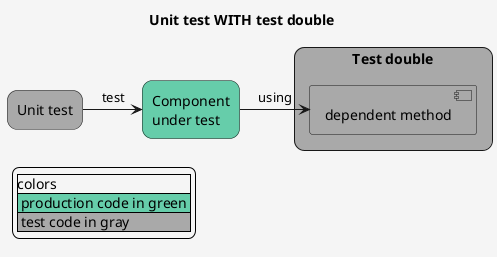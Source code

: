 
@startuml
skinparam backgroundColor WhiteSmoke

title
  Unit test WITH test double
end title

skinparam rectangle {
    roundCorner 20
}

rectangle "Unit test" as UnitTest #DarkGrey

rectangle "Component\nunder test" as cut #MediumAquaMarine

rectangle "Test double" as TestDoubleDependency #DarkGrey {
  component "dependent method" as TestDoubleDependencyMethod #DarkGrey
}

UnitTest -> cut: test
cut -> TestDoubleDependencyMethod: using

legend left
|colors|
|<#MediumAquaMarine> production code in green |
|<#DarkGrey> test code in gray |
endlegend

@enduml